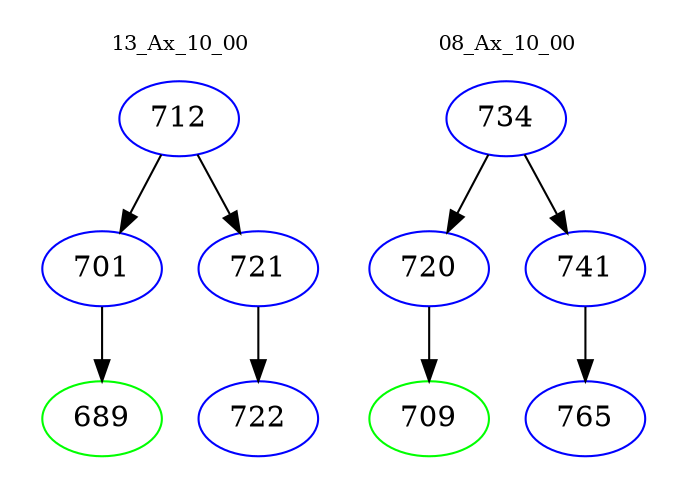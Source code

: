 digraph{
subgraph cluster_0 {
color = white
label = "13_Ax_10_00";
fontsize=10;
T0_712 [label="712", color="blue"]
T0_712 -> T0_701 [color="black"]
T0_701 [label="701", color="blue"]
T0_701 -> T0_689 [color="black"]
T0_689 [label="689", color="green"]
T0_712 -> T0_721 [color="black"]
T0_721 [label="721", color="blue"]
T0_721 -> T0_722 [color="black"]
T0_722 [label="722", color="blue"]
}
subgraph cluster_1 {
color = white
label = "08_Ax_10_00";
fontsize=10;
T1_734 [label="734", color="blue"]
T1_734 -> T1_720 [color="black"]
T1_720 [label="720", color="blue"]
T1_720 -> T1_709 [color="black"]
T1_709 [label="709", color="green"]
T1_734 -> T1_741 [color="black"]
T1_741 [label="741", color="blue"]
T1_741 -> T1_765 [color="black"]
T1_765 [label="765", color="blue"]
}
}
